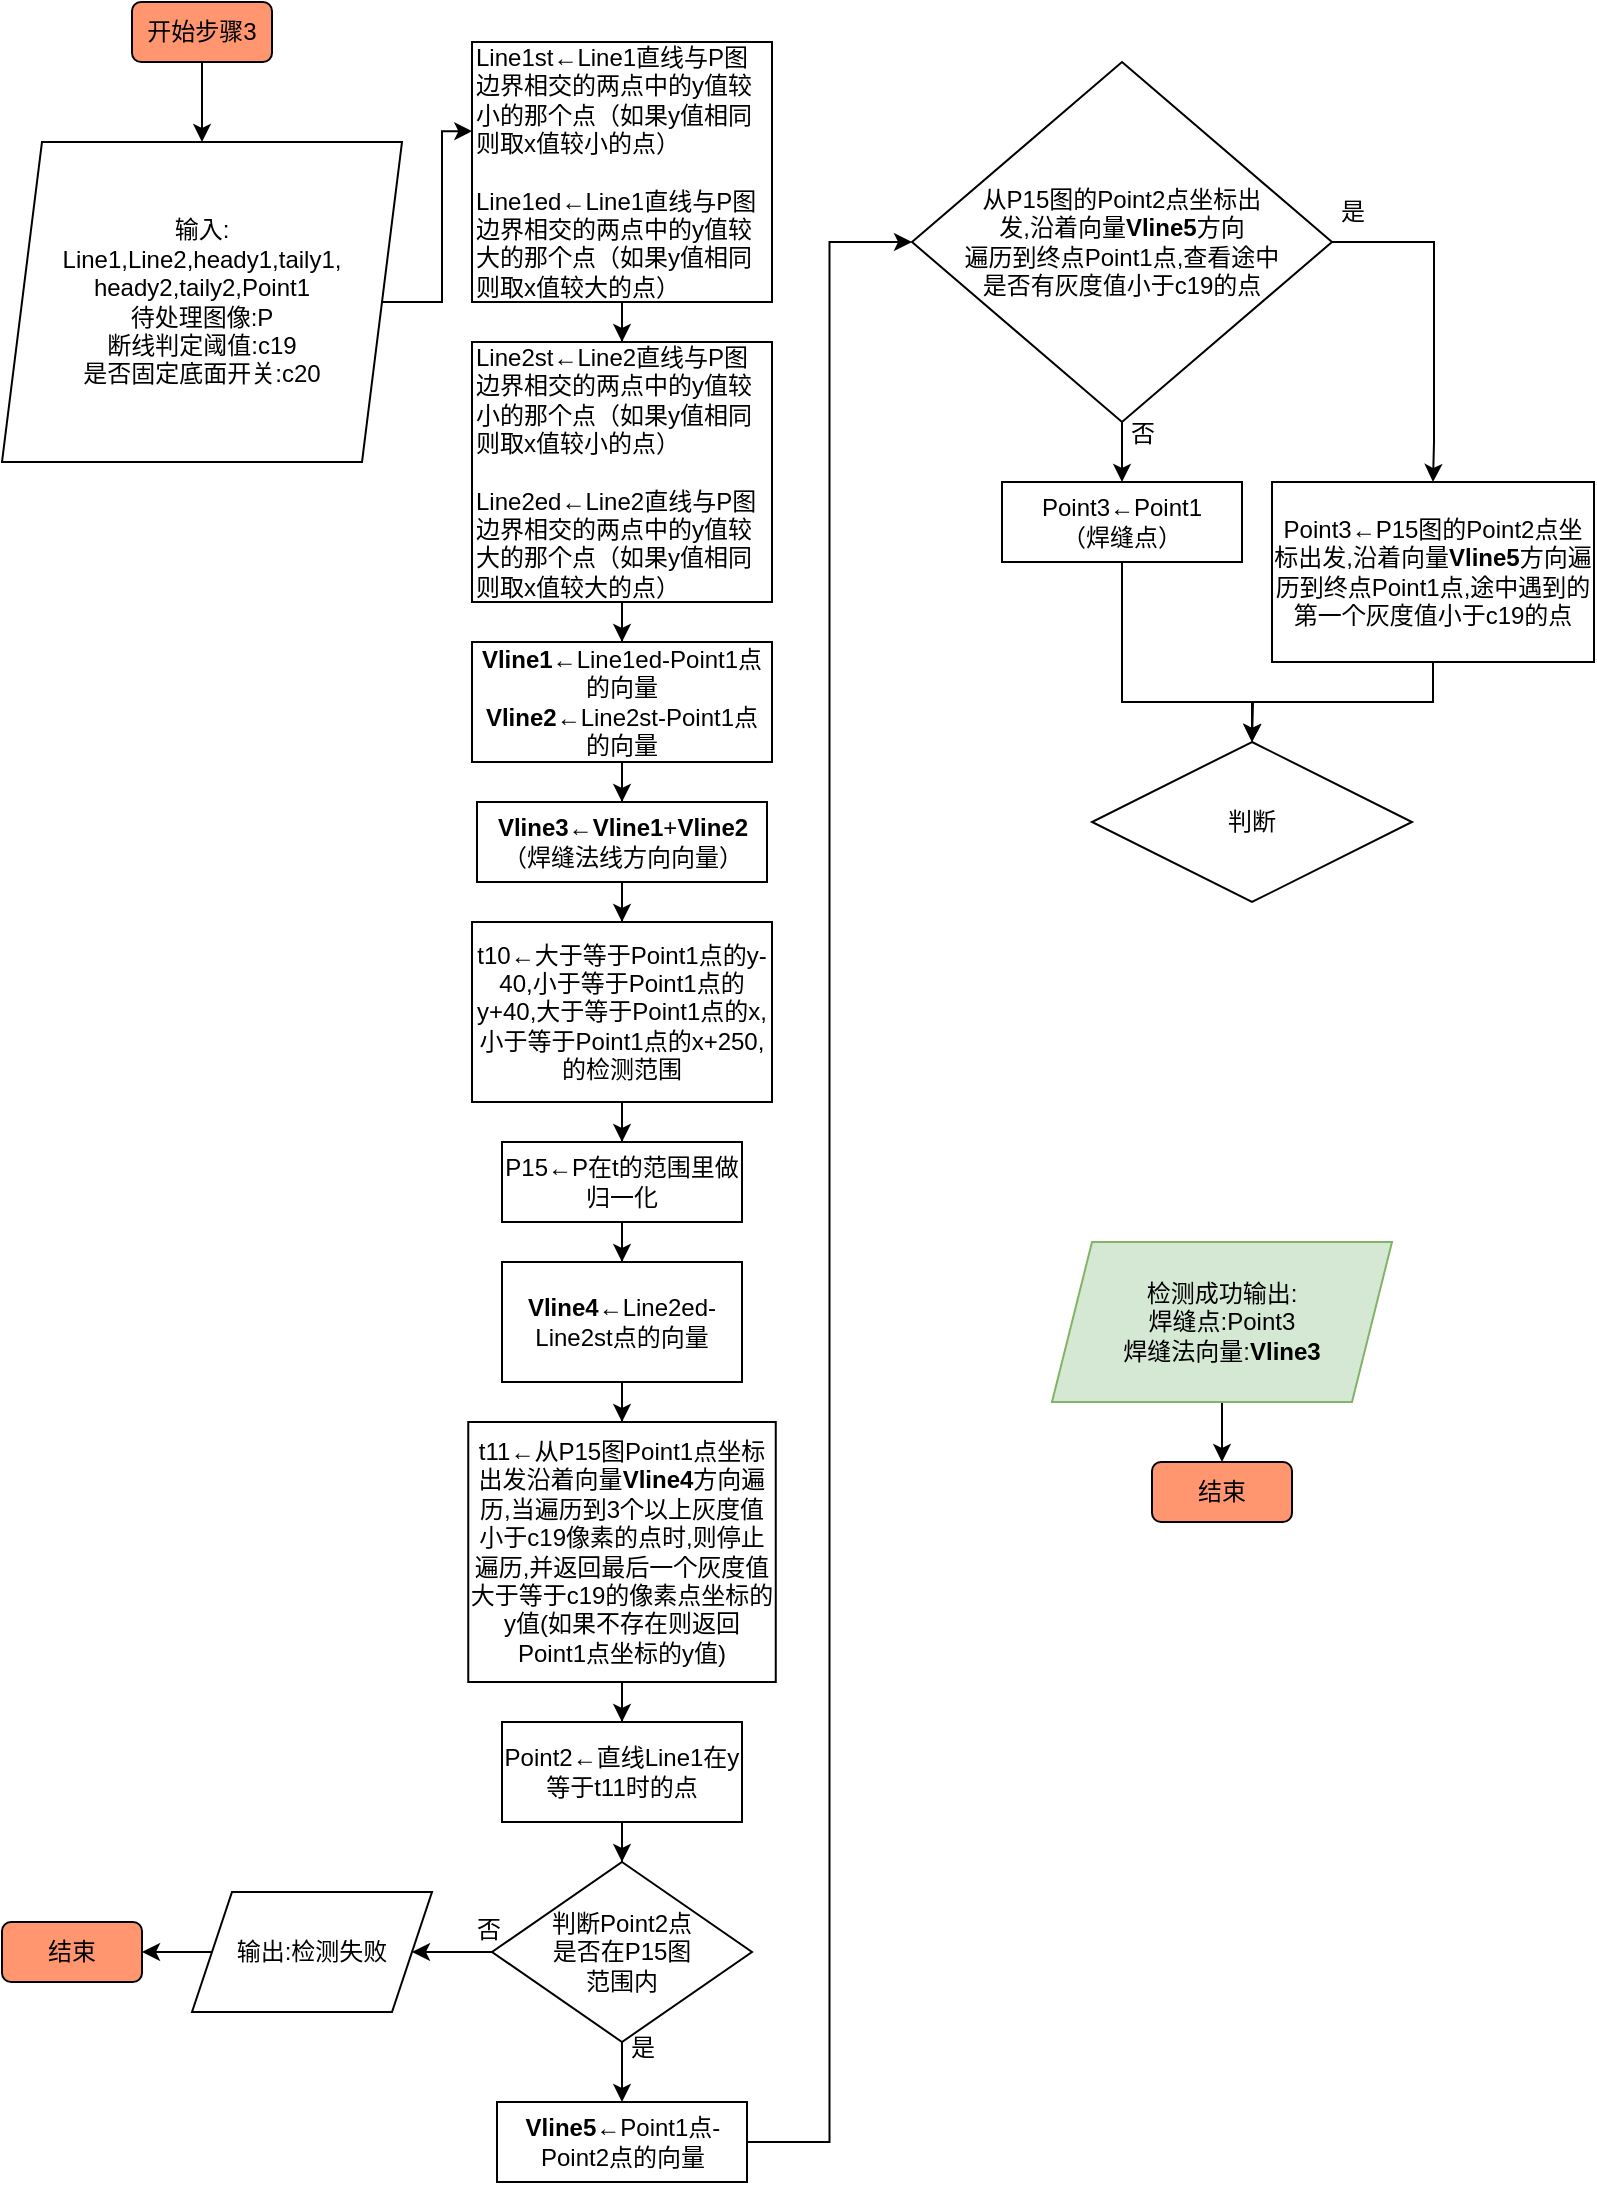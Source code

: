 <mxfile version="20.8.13" type="github">
  <diagram name="第 1 页" id="rETTcwL7LsP54SnjjD1j">
    <mxGraphModel dx="724" dy="401" grid="1" gridSize="10" guides="1" tooltips="1" connect="1" arrows="1" fold="1" page="1" pageScale="1" pageWidth="827" pageHeight="1169" math="0" shadow="0">
      <root>
        <mxCell id="0" />
        <mxCell id="1" parent="0" />
        <mxCell id="cih99ucHB3GzwZgFhCS5-3" value="" style="edgeStyle=orthogonalEdgeStyle;rounded=0;orthogonalLoop=1;jettySize=auto;html=1;" edge="1" parent="1" source="cih99ucHB3GzwZgFhCS5-1" target="cih99ucHB3GzwZgFhCS5-2">
          <mxGeometry relative="1" as="geometry" />
        </mxCell>
        <mxCell id="cih99ucHB3GzwZgFhCS5-1" value="开始步骤3" style="rounded=1;whiteSpace=wrap;html=1;fillColor=#FF9670;" vertex="1" parent="1">
          <mxGeometry x="70" y="10" width="70" height="30" as="geometry" />
        </mxCell>
        <mxCell id="cih99ucHB3GzwZgFhCS5-9" style="edgeStyle=orthogonalEdgeStyle;rounded=0;orthogonalLoop=1;jettySize=auto;html=1;entryX=0.001;entryY=0.343;entryDx=0;entryDy=0;entryPerimeter=0;" edge="1" parent="1" source="cih99ucHB3GzwZgFhCS5-2" target="cih99ucHB3GzwZgFhCS5-6">
          <mxGeometry relative="1" as="geometry" />
        </mxCell>
        <mxCell id="cih99ucHB3GzwZgFhCS5-2" value="输入:&lt;br&gt;Line1,Line2,heady1,taily1,&lt;br&gt;heady2,taily2,Point1&lt;br&gt;待处理图像:P&lt;br&gt;断线判定阈值:c19&lt;br&gt;是否固定底面开关:c20" style="shape=parallelogram;perimeter=parallelogramPerimeter;whiteSpace=wrap;html=1;fixedSize=1;" vertex="1" parent="1">
          <mxGeometry x="5" y="80" width="200" height="160" as="geometry" />
        </mxCell>
        <mxCell id="cih99ucHB3GzwZgFhCS5-10" value="" style="edgeStyle=orthogonalEdgeStyle;rounded=0;orthogonalLoop=1;jettySize=auto;html=1;" edge="1" parent="1" source="cih99ucHB3GzwZgFhCS5-6" target="cih99ucHB3GzwZgFhCS5-8">
          <mxGeometry relative="1" as="geometry" />
        </mxCell>
        <mxCell id="cih99ucHB3GzwZgFhCS5-6" value="Line1st←Line1直线与P图边界相交的两点中的y值较小的那个点（如果y值相同则取x值较小的点）&lt;br&gt;&lt;br&gt;Line1ed←Line1直线与P图边界相交的两点中的y值较大的那个点（如果y值相同则取x值较大的点）" style="rounded=0;whiteSpace=wrap;html=1;align=left;" vertex="1" parent="1">
          <mxGeometry x="240" y="30" width="150" height="130" as="geometry" />
        </mxCell>
        <mxCell id="cih99ucHB3GzwZgFhCS5-12" value="" style="edgeStyle=orthogonalEdgeStyle;rounded=0;orthogonalLoop=1;jettySize=auto;html=1;" edge="1" parent="1" source="cih99ucHB3GzwZgFhCS5-8" target="cih99ucHB3GzwZgFhCS5-11">
          <mxGeometry relative="1" as="geometry" />
        </mxCell>
        <mxCell id="cih99ucHB3GzwZgFhCS5-8" value="Line2st←Line2直线与P图边界相交的两点中的y值较小的那个点（如果y值相同则取x值较小的点）&lt;br&gt;&lt;br&gt;Line2ed←Line2直线与P图边界相交的两点中的y值较大的那个点（如果y值相同则取x值较大的点）" style="rounded=0;whiteSpace=wrap;html=1;align=left;" vertex="1" parent="1">
          <mxGeometry x="240" y="180" width="150" height="130" as="geometry" />
        </mxCell>
        <mxCell id="cih99ucHB3GzwZgFhCS5-11" value="&lt;b&gt;Vline1←&lt;/b&gt;Line1ed-Point1点的向量" style="rounded=0;whiteSpace=wrap;html=1;" vertex="1" parent="1">
          <mxGeometry x="240" y="330" width="150" height="60" as="geometry" />
        </mxCell>
        <mxCell id="cih99ucHB3GzwZgFhCS5-15" value="" style="edgeStyle=orthogonalEdgeStyle;rounded=0;orthogonalLoop=1;jettySize=auto;html=1;" edge="1" parent="1" source="cih99ucHB3GzwZgFhCS5-13" target="cih99ucHB3GzwZgFhCS5-14">
          <mxGeometry relative="1" as="geometry" />
        </mxCell>
        <mxCell id="cih99ucHB3GzwZgFhCS5-13" value="&lt;b&gt;Vline1←&lt;/b&gt;Line1ed-Point1点的向量&lt;br&gt;&lt;b&gt;Vline2&lt;/b&gt;←Line2st-Point1点的向量" style="rounded=0;whiteSpace=wrap;html=1;" vertex="1" parent="1">
          <mxGeometry x="240" y="330" width="150" height="60" as="geometry" />
        </mxCell>
        <mxCell id="cih99ucHB3GzwZgFhCS5-18" value="" style="edgeStyle=orthogonalEdgeStyle;rounded=0;orthogonalLoop=1;jettySize=auto;html=1;" edge="1" parent="1" source="cih99ucHB3GzwZgFhCS5-14" target="cih99ucHB3GzwZgFhCS5-16">
          <mxGeometry relative="1" as="geometry" />
        </mxCell>
        <mxCell id="cih99ucHB3GzwZgFhCS5-14" value="&lt;b&gt;Vline3←&lt;/b&gt;&lt;b style=&quot;border-color: var(--border-color);&quot;&gt;Vline1&lt;/b&gt;&lt;span style=&quot;border-color: var(--border-color);&quot;&gt;+&lt;/span&gt;&lt;span style=&quot;border-color: var(--border-color);&quot;&gt;&lt;b&gt;Vline2&lt;/b&gt;&lt;br&gt;（焊缝法线方向向量）&lt;br&gt;&lt;/span&gt;" style="rounded=0;whiteSpace=wrap;html=1;" vertex="1" parent="1">
          <mxGeometry x="242.5" y="410" width="145" height="40" as="geometry" />
        </mxCell>
        <mxCell id="cih99ucHB3GzwZgFhCS5-20" value="" style="edgeStyle=orthogonalEdgeStyle;rounded=0;orthogonalLoop=1;jettySize=auto;html=1;" edge="1" parent="1" source="cih99ucHB3GzwZgFhCS5-16" target="cih99ucHB3GzwZgFhCS5-19">
          <mxGeometry relative="1" as="geometry" />
        </mxCell>
        <mxCell id="cih99ucHB3GzwZgFhCS5-16" value="t10←大于等于Point1点的y-40,小于等于Point1点的y+40,大于等于Point1点的x,小于等于Point1点的x+250,的检测范围" style="rounded=0;whiteSpace=wrap;html=1;" vertex="1" parent="1">
          <mxGeometry x="240" y="470" width="150" height="90" as="geometry" />
        </mxCell>
        <mxCell id="cih99ucHB3GzwZgFhCS5-22" value="" style="edgeStyle=orthogonalEdgeStyle;rounded=0;orthogonalLoop=1;jettySize=auto;html=1;" edge="1" parent="1" source="cih99ucHB3GzwZgFhCS5-19" target="cih99ucHB3GzwZgFhCS5-21">
          <mxGeometry relative="1" as="geometry" />
        </mxCell>
        <mxCell id="cih99ucHB3GzwZgFhCS5-19" value="P15←P在t的范围里做归一化" style="rounded=0;whiteSpace=wrap;html=1;" vertex="1" parent="1">
          <mxGeometry x="255" y="580" width="120" height="40" as="geometry" />
        </mxCell>
        <mxCell id="cih99ucHB3GzwZgFhCS5-24" value="" style="edgeStyle=orthogonalEdgeStyle;rounded=0;orthogonalLoop=1;jettySize=auto;html=1;" edge="1" parent="1" source="cih99ucHB3GzwZgFhCS5-21" target="cih99ucHB3GzwZgFhCS5-23">
          <mxGeometry relative="1" as="geometry" />
        </mxCell>
        <mxCell id="cih99ucHB3GzwZgFhCS5-21" value="&lt;b style=&quot;border-color: var(--border-color);&quot;&gt;Vline4&lt;/b&gt;←Line2ed-Line2st点的向量" style="rounded=0;whiteSpace=wrap;html=1;" vertex="1" parent="1">
          <mxGeometry x="255" y="640" width="120" height="60" as="geometry" />
        </mxCell>
        <mxCell id="cih99ucHB3GzwZgFhCS5-26" value="" style="edgeStyle=orthogonalEdgeStyle;rounded=0;orthogonalLoop=1;jettySize=auto;html=1;" edge="1" parent="1" source="cih99ucHB3GzwZgFhCS5-23" target="cih99ucHB3GzwZgFhCS5-25">
          <mxGeometry relative="1" as="geometry" />
        </mxCell>
        <mxCell id="cih99ucHB3GzwZgFhCS5-23" value="t11←从P15图Point1点坐标出发沿着向量&lt;b style=&quot;border-color: var(--border-color);&quot;&gt;Vline4&lt;/b&gt;&lt;span style=&quot;border-color: var(--border-color);&quot;&gt;方向遍历,当遍历到3个以上灰度值小于c19像素的点时,则停止遍历,并返回最后一个灰度值大于等于c19的像素点坐标的y值(如果不存在则返回Point1点坐标的y值)&lt;/span&gt;" style="rounded=0;whiteSpace=wrap;html=1;" vertex="1" parent="1">
          <mxGeometry x="238.13" y="720" width="153.75" height="130" as="geometry" />
        </mxCell>
        <mxCell id="cih99ucHB3GzwZgFhCS5-28" value="" style="edgeStyle=orthogonalEdgeStyle;rounded=0;orthogonalLoop=1;jettySize=auto;html=1;" edge="1" parent="1" source="cih99ucHB3GzwZgFhCS5-25" target="cih99ucHB3GzwZgFhCS5-27">
          <mxGeometry relative="1" as="geometry" />
        </mxCell>
        <mxCell id="cih99ucHB3GzwZgFhCS5-25" value="Point2←直线Line1在y等于t11时的点" style="rounded=0;whiteSpace=wrap;html=1;" vertex="1" parent="1">
          <mxGeometry x="255" y="870" width="120" height="50" as="geometry" />
        </mxCell>
        <mxCell id="cih99ucHB3GzwZgFhCS5-30" value="" style="edgeStyle=orthogonalEdgeStyle;rounded=0;orthogonalLoop=1;jettySize=auto;html=1;" edge="1" parent="1" source="cih99ucHB3GzwZgFhCS5-27" target="cih99ucHB3GzwZgFhCS5-29">
          <mxGeometry relative="1" as="geometry" />
        </mxCell>
        <mxCell id="cih99ucHB3GzwZgFhCS5-35" value="" style="edgeStyle=orthogonalEdgeStyle;rounded=0;orthogonalLoop=1;jettySize=auto;html=1;" edge="1" parent="1" source="cih99ucHB3GzwZgFhCS5-27" target="cih99ucHB3GzwZgFhCS5-34">
          <mxGeometry relative="1" as="geometry" />
        </mxCell>
        <mxCell id="cih99ucHB3GzwZgFhCS5-27" value="判断Point2点&lt;br&gt;是否在P15图&lt;br&gt;范围内" style="rhombus;whiteSpace=wrap;html=1;" vertex="1" parent="1">
          <mxGeometry x="250" y="940" width="130" height="90" as="geometry" />
        </mxCell>
        <mxCell id="cih99ucHB3GzwZgFhCS5-33" value="" style="edgeStyle=orthogonalEdgeStyle;rounded=0;orthogonalLoop=1;jettySize=auto;html=1;" edge="1" parent="1" source="cih99ucHB3GzwZgFhCS5-29" target="cih99ucHB3GzwZgFhCS5-32">
          <mxGeometry relative="1" as="geometry" />
        </mxCell>
        <mxCell id="cih99ucHB3GzwZgFhCS5-29" value="输出:检测失败" style="shape=parallelogram;perimeter=parallelogramPerimeter;whiteSpace=wrap;html=1;fixedSize=1;" vertex="1" parent="1">
          <mxGeometry x="100" y="955" width="120" height="60" as="geometry" />
        </mxCell>
        <mxCell id="cih99ucHB3GzwZgFhCS5-31" value="否" style="text;html=1;align=center;verticalAlign=middle;resizable=0;points=[];autosize=1;strokeColor=none;fillColor=none;" vertex="1" parent="1">
          <mxGeometry x="228" y="959" width="40" height="30" as="geometry" />
        </mxCell>
        <mxCell id="cih99ucHB3GzwZgFhCS5-32" value="结束" style="rounded=1;whiteSpace=wrap;html=1;fillColor=#FF9670;" vertex="1" parent="1">
          <mxGeometry x="5" y="970" width="70" height="30" as="geometry" />
        </mxCell>
        <mxCell id="cih99ucHB3GzwZgFhCS5-38" style="edgeStyle=orthogonalEdgeStyle;rounded=0;orthogonalLoop=1;jettySize=auto;html=1;exitX=1;exitY=0.5;exitDx=0;exitDy=0;entryX=0;entryY=0.5;entryDx=0;entryDy=0;" edge="1" parent="1" source="cih99ucHB3GzwZgFhCS5-34" target="cih99ucHB3GzwZgFhCS5-39">
          <mxGeometry relative="1" as="geometry">
            <mxPoint x="430" y="75.0" as="targetPoint" />
          </mxGeometry>
        </mxCell>
        <mxCell id="cih99ucHB3GzwZgFhCS5-34" value="&lt;b style=&quot;border-color: var(--border-color);&quot;&gt;Vline5←&lt;/b&gt;&lt;span style=&quot;border-color: var(--border-color);&quot;&gt;Point1点-Point2点的向量&lt;/span&gt;" style="rounded=0;whiteSpace=wrap;html=1;" vertex="1" parent="1">
          <mxGeometry x="252.5" y="1060" width="125" height="40" as="geometry" />
        </mxCell>
        <mxCell id="cih99ucHB3GzwZgFhCS5-36" value="是" style="text;html=1;align=center;verticalAlign=middle;resizable=0;points=[];autosize=1;strokeColor=none;fillColor=none;" vertex="1" parent="1">
          <mxGeometry x="305" y="1018" width="40" height="30" as="geometry" />
        </mxCell>
        <mxCell id="cih99ucHB3GzwZgFhCS5-41" value="" style="edgeStyle=orthogonalEdgeStyle;rounded=0;orthogonalLoop=1;jettySize=auto;html=1;" edge="1" parent="1" source="cih99ucHB3GzwZgFhCS5-39" target="cih99ucHB3GzwZgFhCS5-40">
          <mxGeometry relative="1" as="geometry" />
        </mxCell>
        <mxCell id="cih99ucHB3GzwZgFhCS5-53" style="edgeStyle=orthogonalEdgeStyle;rounded=0;orthogonalLoop=1;jettySize=auto;html=1;entryX=0.5;entryY=0;entryDx=0;entryDy=0;" edge="1" parent="1" source="cih99ucHB3GzwZgFhCS5-39" target="cih99ucHB3GzwZgFhCS5-43">
          <mxGeometry relative="1" as="geometry">
            <Array as="points">
              <mxPoint x="721" y="130" />
              <mxPoint x="721" y="230" />
            </Array>
          </mxGeometry>
        </mxCell>
        <mxCell id="cih99ucHB3GzwZgFhCS5-39" value="从P15图的Point2点坐标出&lt;br&gt;发,沿着向量&lt;b style=&quot;border-color: var(--border-color);&quot;&gt;Vline5&lt;/b&gt;&lt;span style=&quot;border-color: var(--border-color);&quot;&gt;方向&lt;br&gt;遍历到终点&lt;/span&gt;Point1点,查看途中&lt;br&gt;是否有灰度值小于c19的点" style="rhombus;whiteSpace=wrap;html=1;" vertex="1" parent="1">
          <mxGeometry x="460" y="40" width="210" height="180" as="geometry" />
        </mxCell>
        <mxCell id="cih99ucHB3GzwZgFhCS5-60" style="edgeStyle=orthogonalEdgeStyle;rounded=0;orthogonalLoop=1;jettySize=auto;html=1;exitX=0.5;exitY=1;exitDx=0;exitDy=0;entryX=0.5;entryY=0;entryDx=0;entryDy=0;" edge="1" parent="1" source="cih99ucHB3GzwZgFhCS5-40" target="cih99ucHB3GzwZgFhCS5-59">
          <mxGeometry relative="1" as="geometry">
            <Array as="points">
              <mxPoint x="565" y="360" />
              <mxPoint x="630" y="360" />
            </Array>
          </mxGeometry>
        </mxCell>
        <mxCell id="cih99ucHB3GzwZgFhCS5-40" value="Point3←Point1&lt;br&gt;（焊缝点）" style="rounded=0;whiteSpace=wrap;html=1;" vertex="1" parent="1">
          <mxGeometry x="505" y="250" width="120" height="40" as="geometry" />
        </mxCell>
        <mxCell id="cih99ucHB3GzwZgFhCS5-42" value="否" style="text;html=1;align=center;verticalAlign=middle;resizable=0;points=[];autosize=1;strokeColor=none;fillColor=none;" vertex="1" parent="1">
          <mxGeometry x="555" y="211" width="40" height="30" as="geometry" />
        </mxCell>
        <mxCell id="cih99ucHB3GzwZgFhCS5-61" style="edgeStyle=orthogonalEdgeStyle;rounded=0;orthogonalLoop=1;jettySize=auto;html=1;exitX=0.5;exitY=1;exitDx=0;exitDy=0;" edge="1" parent="1" source="cih99ucHB3GzwZgFhCS5-43">
          <mxGeometry relative="1" as="geometry">
            <mxPoint x="630" y="380" as="targetPoint" />
          </mxGeometry>
        </mxCell>
        <mxCell id="cih99ucHB3GzwZgFhCS5-43" value="Point3←P15图的Point2点坐标出发,沿着向量&lt;b style=&quot;border-color: var(--border-color);&quot;&gt;Vline5&lt;/b&gt;方向遍历到终点Point1点,途中遇到的第一个灰度值小于c19的点" style="rounded=0;whiteSpace=wrap;html=1;" vertex="1" parent="1">
          <mxGeometry x="640" y="250" width="161" height="90" as="geometry" />
        </mxCell>
        <mxCell id="cih99ucHB3GzwZgFhCS5-45" value="是" style="text;html=1;align=center;verticalAlign=middle;resizable=0;points=[];autosize=1;strokeColor=none;fillColor=none;" vertex="1" parent="1">
          <mxGeometry x="660" y="100" width="40" height="30" as="geometry" />
        </mxCell>
        <mxCell id="cih99ucHB3GzwZgFhCS5-58" value="" style="edgeStyle=orthogonalEdgeStyle;rounded=0;orthogonalLoop=1;jettySize=auto;html=1;" edge="1" parent="1" source="cih99ucHB3GzwZgFhCS5-54" target="cih99ucHB3GzwZgFhCS5-57">
          <mxGeometry relative="1" as="geometry" />
        </mxCell>
        <mxCell id="cih99ucHB3GzwZgFhCS5-54" value="检测成功输出:&lt;br&gt;焊缝点:Point3&lt;br&gt;焊缝法向量:&lt;b style=&quot;border-color: var(--border-color);&quot;&gt;Vline3&lt;/b&gt;" style="shape=parallelogram;perimeter=parallelogramPerimeter;whiteSpace=wrap;html=1;fixedSize=1;fillColor=#d5e8d4;strokeColor=#82b366;" vertex="1" parent="1">
          <mxGeometry x="530" y="630" width="170" height="80" as="geometry" />
        </mxCell>
        <mxCell id="cih99ucHB3GzwZgFhCS5-57" value="结束" style="rounded=1;whiteSpace=wrap;html=1;fillColor=#FF9670;" vertex="1" parent="1">
          <mxGeometry x="580" y="740" width="70" height="30" as="geometry" />
        </mxCell>
        <mxCell id="cih99ucHB3GzwZgFhCS5-59" value="判断" style="rhombus;whiteSpace=wrap;html=1;" vertex="1" parent="1">
          <mxGeometry x="550" y="380" width="160" height="80" as="geometry" />
        </mxCell>
      </root>
    </mxGraphModel>
  </diagram>
</mxfile>
